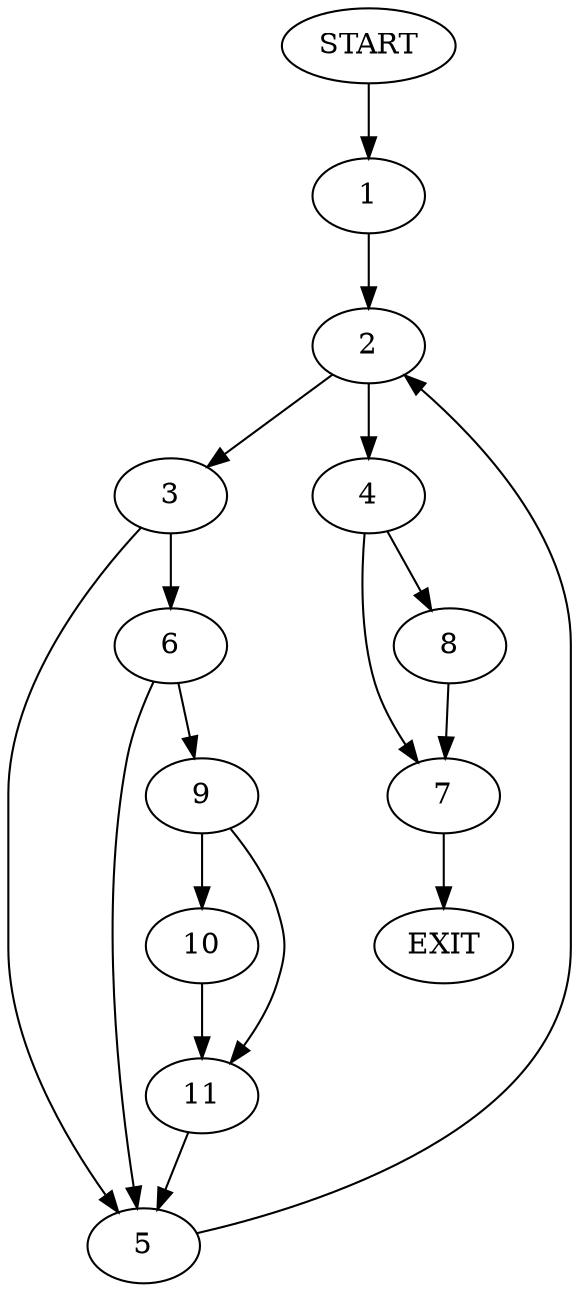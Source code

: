 digraph {
0 [label="START"]
12 [label="EXIT"]
0 -> 1
1 -> 2
2 -> 3
2 -> 4
3 -> 5
3 -> 6
4 -> 7
4 -> 8
5 -> 2
6 -> 5
6 -> 9
9 -> 10
9 -> 11
10 -> 11
11 -> 5
8 -> 7
7 -> 12
}
